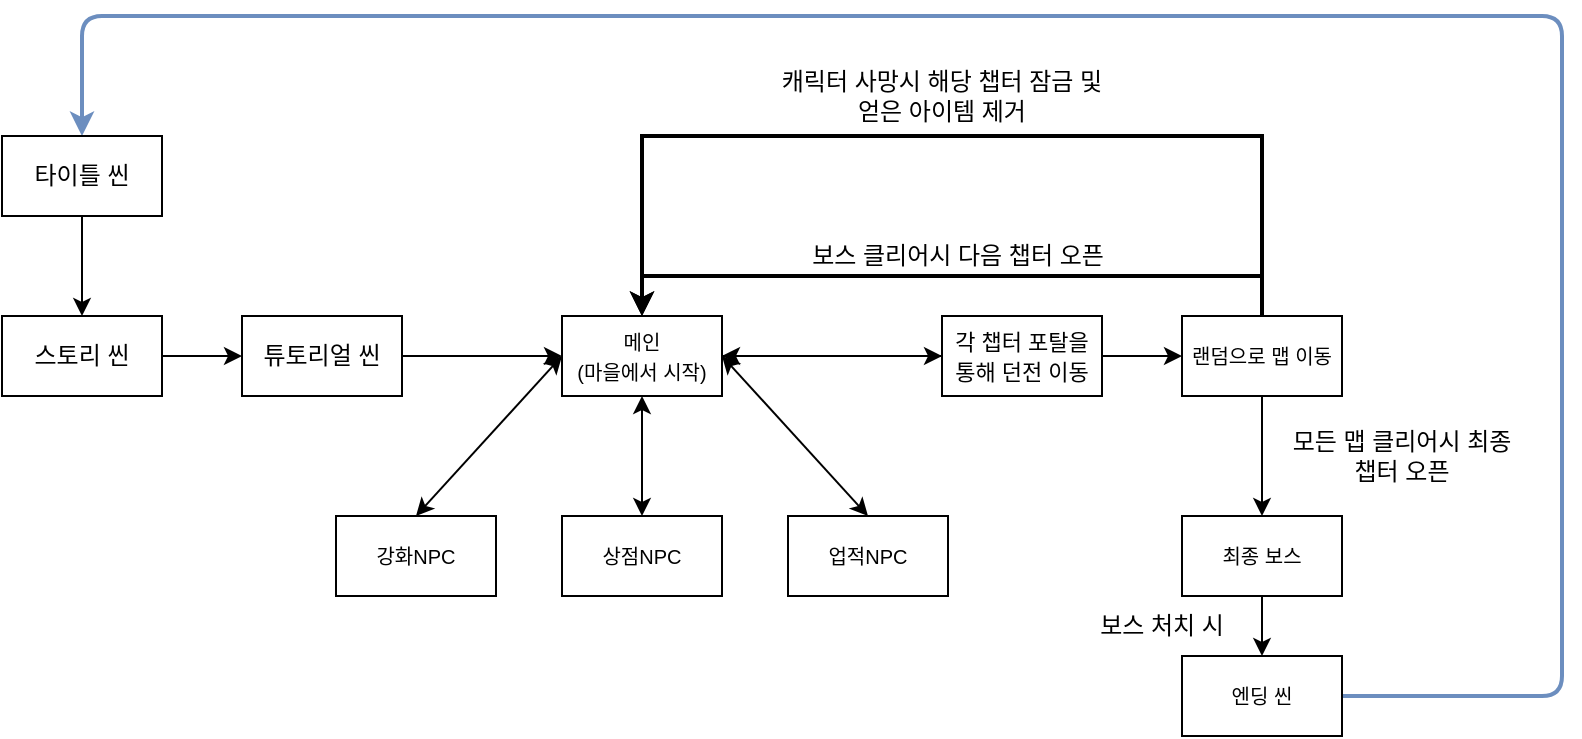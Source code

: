 <mxfile version="12.1.9" type="device" pages="1"><diagram id="hY7XsOYp8KekGvNVIwEV" name="Page-1"><mxGraphModel dx="940" dy="603" grid="1" gridSize="10" guides="1" tooltips="1" connect="1" arrows="1" fold="1" page="1" pageScale="1" pageWidth="827" pageHeight="1169" math="0" shadow="0"><root><mxCell id="0"/><mxCell id="1" parent="0"/><mxCell id="1EmYdSas5rJKPm7uEMJJ-3" style="edgeStyle=orthogonalEdgeStyle;rounded=0;orthogonalLoop=1;jettySize=auto;html=1;entryX=0;entryY=0.5;entryDx=0;entryDy=0;" edge="1" parent="1" source="1EmYdSas5rJKPm7uEMJJ-1" target="1EmYdSas5rJKPm7uEMJJ-2"><mxGeometry relative="1" as="geometry"/></mxCell><mxCell id="1EmYdSas5rJKPm7uEMJJ-1" value="스토리 씬" style="rounded=0;whiteSpace=wrap;html=1;" vertex="1" parent="1"><mxGeometry x="20" y="250" width="80" height="40" as="geometry"/></mxCell><mxCell id="1EmYdSas5rJKPm7uEMJJ-5" style="edgeStyle=orthogonalEdgeStyle;rounded=0;orthogonalLoop=1;jettySize=auto;html=1;entryX=0;entryY=0.5;entryDx=0;entryDy=0;" edge="1" parent="1" source="1EmYdSas5rJKPm7uEMJJ-2" target="1EmYdSas5rJKPm7uEMJJ-4"><mxGeometry relative="1" as="geometry"/></mxCell><mxCell id="1EmYdSas5rJKPm7uEMJJ-2" value="튜토리얼 씬" style="rounded=0;whiteSpace=wrap;html=1;" vertex="1" parent="1"><mxGeometry x="140" y="250" width="80" height="40" as="geometry"/></mxCell><mxCell id="1EmYdSas5rJKPm7uEMJJ-7" style="edgeStyle=orthogonalEdgeStyle;rounded=0;orthogonalLoop=1;jettySize=auto;html=1;" edge="1" parent="1" source="1EmYdSas5rJKPm7uEMJJ-4" target="1EmYdSas5rJKPm7uEMJJ-6"><mxGeometry relative="1" as="geometry"/></mxCell><mxCell id="1EmYdSas5rJKPm7uEMJJ-4" value="&lt;font style=&quot;font-size: 10px&quot;&gt;메인&lt;br&gt;&lt;font style=&quot;font-size: 10px&quot;&gt;(마을에서 시작)&lt;/font&gt;&lt;/font&gt;" style="rounded=0;whiteSpace=wrap;html=1;" vertex="1" parent="1"><mxGeometry x="300" y="250" width="80" height="40" as="geometry"/></mxCell><mxCell id="1EmYdSas5rJKPm7uEMJJ-10" style="edgeStyle=orthogonalEdgeStyle;rounded=0;orthogonalLoop=1;jettySize=auto;html=1;" edge="1" parent="1" source="1EmYdSas5rJKPm7uEMJJ-6" target="1EmYdSas5rJKPm7uEMJJ-4"><mxGeometry relative="1" as="geometry"/></mxCell><mxCell id="1EmYdSas5rJKPm7uEMJJ-18" style="edgeStyle=orthogonalEdgeStyle;rounded=0;orthogonalLoop=1;jettySize=auto;html=1;exitX=1;exitY=0.5;exitDx=0;exitDy=0;entryX=0;entryY=0.5;entryDx=0;entryDy=0;" edge="1" parent="1" source="1EmYdSas5rJKPm7uEMJJ-6" target="1EmYdSas5rJKPm7uEMJJ-17"><mxGeometry relative="1" as="geometry"/></mxCell><mxCell id="1EmYdSas5rJKPm7uEMJJ-6" value="&lt;font style=&quot;font-size: 11px&quot;&gt;각 챕터 포탈을 통해 던전 이동&lt;/font&gt;" style="rounded=0;whiteSpace=wrap;html=1;" vertex="1" parent="1"><mxGeometry x="490" y="250" width="80" height="40" as="geometry"/></mxCell><mxCell id="1EmYdSas5rJKPm7uEMJJ-8" value="&lt;span style=&quot;font-size: 10px&quot;&gt;강화NPC&lt;/span&gt;" style="rounded=0;whiteSpace=wrap;html=1;" vertex="1" parent="1"><mxGeometry x="187" y="350" width="80" height="40" as="geometry"/></mxCell><mxCell id="1EmYdSas5rJKPm7uEMJJ-11" value="&lt;span style=&quot;font-size: 10px&quot;&gt;상점NPC&lt;/span&gt;" style="rounded=0;whiteSpace=wrap;html=1;" vertex="1" parent="1"><mxGeometry x="300" y="350" width="80" height="40" as="geometry"/></mxCell><mxCell id="1EmYdSas5rJKPm7uEMJJ-12" value="&lt;span style=&quot;font-size: 10px&quot;&gt;업적NPC&lt;/span&gt;" style="rounded=0;whiteSpace=wrap;html=1;" vertex="1" parent="1"><mxGeometry x="413" y="350" width="80" height="40" as="geometry"/></mxCell><mxCell id="1EmYdSas5rJKPm7uEMJJ-13" value="" style="endArrow=classic;startArrow=classic;html=1;exitX=0.5;exitY=0;exitDx=0;exitDy=0;entryX=0;entryY=0.5;entryDx=0;entryDy=0;" edge="1" parent="1" source="1EmYdSas5rJKPm7uEMJJ-8" target="1EmYdSas5rJKPm7uEMJJ-4"><mxGeometry width="50" height="50" relative="1" as="geometry"><mxPoint x="210" y="340" as="sourcePoint"/><mxPoint x="260" y="290" as="targetPoint"/></mxGeometry></mxCell><mxCell id="1EmYdSas5rJKPm7uEMJJ-14" value="" style="endArrow=classic;startArrow=classic;html=1;exitX=0.5;exitY=0;exitDx=0;exitDy=0;entryX=0.5;entryY=1;entryDx=0;entryDy=0;" edge="1" parent="1" source="1EmYdSas5rJKPm7uEMJJ-11" target="1EmYdSas5rJKPm7uEMJJ-4"><mxGeometry width="50" height="50" relative="1" as="geometry"><mxPoint x="250" y="340" as="sourcePoint"/><mxPoint x="300" y="290" as="targetPoint"/></mxGeometry></mxCell><mxCell id="1EmYdSas5rJKPm7uEMJJ-15" value="" style="endArrow=classic;startArrow=classic;html=1;exitX=0.5;exitY=0;exitDx=0;exitDy=0;" edge="1" parent="1" source="1EmYdSas5rJKPm7uEMJJ-12"><mxGeometry width="50" height="50" relative="1" as="geometry"><mxPoint x="310" y="340" as="sourcePoint"/><mxPoint x="380" y="270" as="targetPoint"/></mxGeometry></mxCell><mxCell id="1EmYdSas5rJKPm7uEMJJ-25" style="edgeStyle=orthogonalEdgeStyle;rounded=0;orthogonalLoop=1;jettySize=auto;html=1;exitX=0.5;exitY=0;exitDx=0;exitDy=0;entryX=0.5;entryY=0;entryDx=0;entryDy=0;strokeWidth=2;" edge="1" parent="1" source="1EmYdSas5rJKPm7uEMJJ-17" target="1EmYdSas5rJKPm7uEMJJ-4"><mxGeometry relative="1" as="geometry"><mxPoint x="340" y="120" as="targetPoint"/><Array as="points"><mxPoint x="650" y="160"/><mxPoint x="340" y="160"/></Array></mxGeometry></mxCell><mxCell id="1EmYdSas5rJKPm7uEMJJ-30" style="edgeStyle=orthogonalEdgeStyle;rounded=0;orthogonalLoop=1;jettySize=auto;html=1;" edge="1" parent="1" source="1EmYdSas5rJKPm7uEMJJ-17" target="1EmYdSas5rJKPm7uEMJJ-29"><mxGeometry relative="1" as="geometry"/></mxCell><mxCell id="1EmYdSas5rJKPm7uEMJJ-17" value="&lt;font style=&quot;font-size: 10px&quot;&gt;랜덤으로 맵 이동&lt;/font&gt;" style="rounded=0;whiteSpace=wrap;html=1;" vertex="1" parent="1"><mxGeometry x="610" y="250" width="80" height="40" as="geometry"/></mxCell><mxCell id="1EmYdSas5rJKPm7uEMJJ-21" style="edgeStyle=orthogonalEdgeStyle;rounded=0;orthogonalLoop=1;jettySize=auto;html=1;exitX=0.5;exitY=0;exitDx=0;exitDy=0;entryX=0.5;entryY=0;entryDx=0;entryDy=0;strokeWidth=2;" edge="1" parent="1" source="1EmYdSas5rJKPm7uEMJJ-17" target="1EmYdSas5rJKPm7uEMJJ-4"><mxGeometry relative="1" as="geometry"><mxPoint x="650" y="250" as="sourcePoint"/><mxPoint x="490" y="210" as="targetPoint"/></mxGeometry></mxCell><mxCell id="1EmYdSas5rJKPm7uEMJJ-24" value="보스 클리어시 다음 챕터 오픈" style="text;html=1;strokeColor=none;fillColor=none;align=center;verticalAlign=middle;whiteSpace=wrap;rounded=0;" vertex="1" parent="1"><mxGeometry x="413" y="210" width="170" height="20" as="geometry"/></mxCell><mxCell id="1EmYdSas5rJKPm7uEMJJ-26" value="캐릭터 사망시 해당 챕터 잠금 및 얻은 아이템 제거" style="text;html=1;strokeColor=none;fillColor=none;align=center;verticalAlign=middle;whiteSpace=wrap;rounded=0;" vertex="1" parent="1"><mxGeometry x="405" y="130" width="170" height="20" as="geometry"/></mxCell><mxCell id="1EmYdSas5rJKPm7uEMJJ-27" value="모든 맵 클리어시 최종 챕터 오픈" style="text;html=1;strokeColor=none;fillColor=none;align=center;verticalAlign=middle;whiteSpace=wrap;rounded=0;" vertex="1" parent="1"><mxGeometry x="660" y="310" width="120" height="20" as="geometry"/></mxCell><mxCell id="1EmYdSas5rJKPm7uEMJJ-32" style="edgeStyle=orthogonalEdgeStyle;rounded=0;orthogonalLoop=1;jettySize=auto;html=1;" edge="1" parent="1" source="1EmYdSas5rJKPm7uEMJJ-29" target="1EmYdSas5rJKPm7uEMJJ-31"><mxGeometry relative="1" as="geometry"/></mxCell><mxCell id="1EmYdSas5rJKPm7uEMJJ-29" value="&lt;font style=&quot;font-size: 10px&quot;&gt;최종 보스&lt;/font&gt;" style="rounded=0;whiteSpace=wrap;html=1;" vertex="1" parent="1"><mxGeometry x="610" y="350" width="80" height="40" as="geometry"/></mxCell><mxCell id="1EmYdSas5rJKPm7uEMJJ-35" style="edgeStyle=orthogonalEdgeStyle;rounded=1;orthogonalLoop=1;jettySize=auto;html=1;entryX=0.5;entryY=0;entryDx=0;entryDy=0;fillColor=#dae8fc;strokeColor=#6c8ebf;strokeWidth=2;" edge="1" parent="1" source="1EmYdSas5rJKPm7uEMJJ-31" target="1EmYdSas5rJKPm7uEMJJ-33"><mxGeometry relative="1" as="geometry"><mxPoint x="710" y="100" as="targetPoint"/><Array as="points"><mxPoint x="800" y="440"/><mxPoint x="800" y="100"/><mxPoint x="60" y="100"/></Array></mxGeometry></mxCell><mxCell id="1EmYdSas5rJKPm7uEMJJ-31" value="&lt;font style=&quot;font-size: 10px&quot;&gt;엔딩 씬&lt;/font&gt;" style="rounded=0;whiteSpace=wrap;html=1;" vertex="1" parent="1"><mxGeometry x="610" y="420" width="80" height="40" as="geometry"/></mxCell><mxCell id="1EmYdSas5rJKPm7uEMJJ-34" style="edgeStyle=orthogonalEdgeStyle;rounded=0;orthogonalLoop=1;jettySize=auto;html=1;entryX=0.5;entryY=0;entryDx=0;entryDy=0;" edge="1" parent="1" source="1EmYdSas5rJKPm7uEMJJ-33" target="1EmYdSas5rJKPm7uEMJJ-1"><mxGeometry relative="1" as="geometry"/></mxCell><mxCell id="1EmYdSas5rJKPm7uEMJJ-33" value="타이틀 씬" style="rounded=0;whiteSpace=wrap;html=1;" vertex="1" parent="1"><mxGeometry x="20" y="160" width="80" height="40" as="geometry"/></mxCell><mxCell id="1EmYdSas5rJKPm7uEMJJ-37" value="보스 처치 시" style="text;html=1;strokeColor=none;fillColor=none;align=center;verticalAlign=middle;whiteSpace=wrap;rounded=0;" vertex="1" parent="1"><mxGeometry x="540" y="395" width="120" height="20" as="geometry"/></mxCell></root></mxGraphModel></diagram></mxfile>